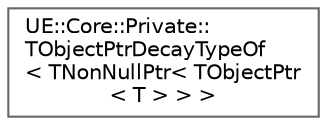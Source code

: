 digraph "Graphical Class Hierarchy"
{
 // INTERACTIVE_SVG=YES
 // LATEX_PDF_SIZE
  bgcolor="transparent";
  edge [fontname=Helvetica,fontsize=10,labelfontname=Helvetica,labelfontsize=10];
  node [fontname=Helvetica,fontsize=10,shape=box,height=0.2,width=0.4];
  rankdir="LR";
  Node0 [id="Node000000",label="UE::Core::Private::\lTObjectPtrDecayTypeOf\l\< TNonNullPtr\< TObjectPtr\l\< T \> \> \>",height=0.2,width=0.4,color="grey40", fillcolor="white", style="filled",URL="$d1/d35/structUE_1_1Core_1_1Private_1_1TObjectPtrDecayTypeOf_3_01TNonNullPtr_3_01TObjectPtr_3_01T_01_4_01_4_01_4.html",tooltip=" "];
}
